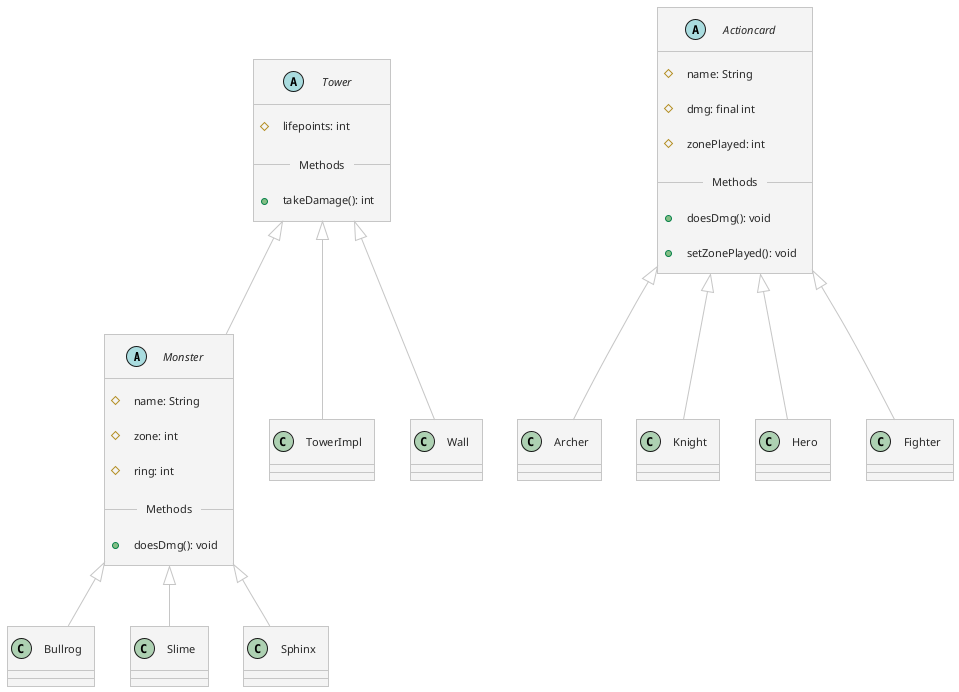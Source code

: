 @startuml
'https://plantuml.com/class-diagram
!theme carbon-gray
abstract class Monster{
    # name: String
    # zone: int
    # ring: int
    --Methods--
    + doesDmg(): void
}
abstract class Tower{
    # lifepoints: int
    --Methods--
    + takeDamage(): int
}
abstract class Actioncard{
    # name: String
    # dmg: final int
    # zonePlayed: int
    --Methods--
    + doesDmg(): void
    + setZonePlayed(): void
}

class Archer
class Knight
class Hero
class Fighter
class Bullrog
class Slime
class Sphinx
class TowerImpl
class Wall

Tower <|-- Monster
Tower <|-- Wall
Tower <|-- TowerImpl

Monster <|-- Bullrog
Monster <|-- Sphinx
Monster <|-- Slime

Actioncard <|-- Archer
Actioncard <|-- Knight
Actioncard <|-- Hero
Actioncard <|-- Fighter

@enduml